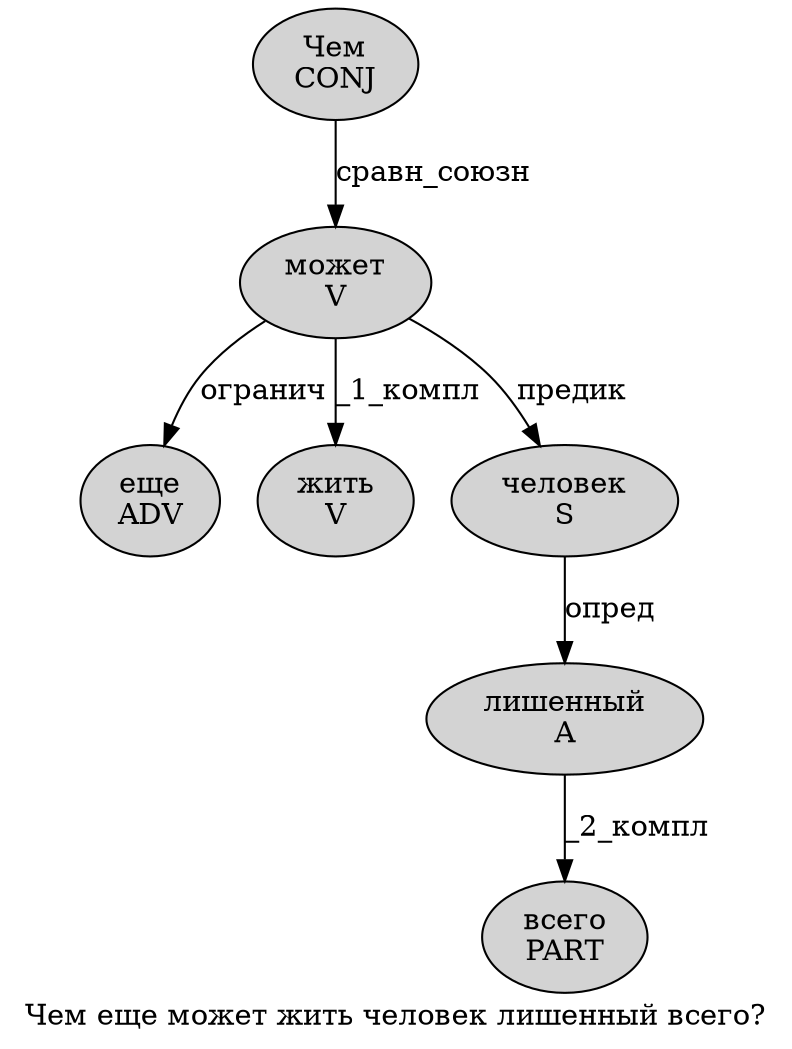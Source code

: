digraph SENTENCE_1870 {
	graph [label="Чем еще может жить человек лишенный всего?"]
	node [style=filled]
		0 [label="Чем
CONJ" color="" fillcolor=lightgray penwidth=1 shape=ellipse]
		1 [label="еще
ADV" color="" fillcolor=lightgray penwidth=1 shape=ellipse]
		2 [label="может
V" color="" fillcolor=lightgray penwidth=1 shape=ellipse]
		3 [label="жить
V" color="" fillcolor=lightgray penwidth=1 shape=ellipse]
		4 [label="человек
S" color="" fillcolor=lightgray penwidth=1 shape=ellipse]
		5 [label="лишенный
A" color="" fillcolor=lightgray penwidth=1 shape=ellipse]
		6 [label="всего
PART" color="" fillcolor=lightgray penwidth=1 shape=ellipse]
			5 -> 6 [label="_2_компл"]
			4 -> 5 [label="опред"]
			2 -> 1 [label="огранич"]
			2 -> 3 [label="_1_компл"]
			2 -> 4 [label="предик"]
			0 -> 2 [label="сравн_союзн"]
}